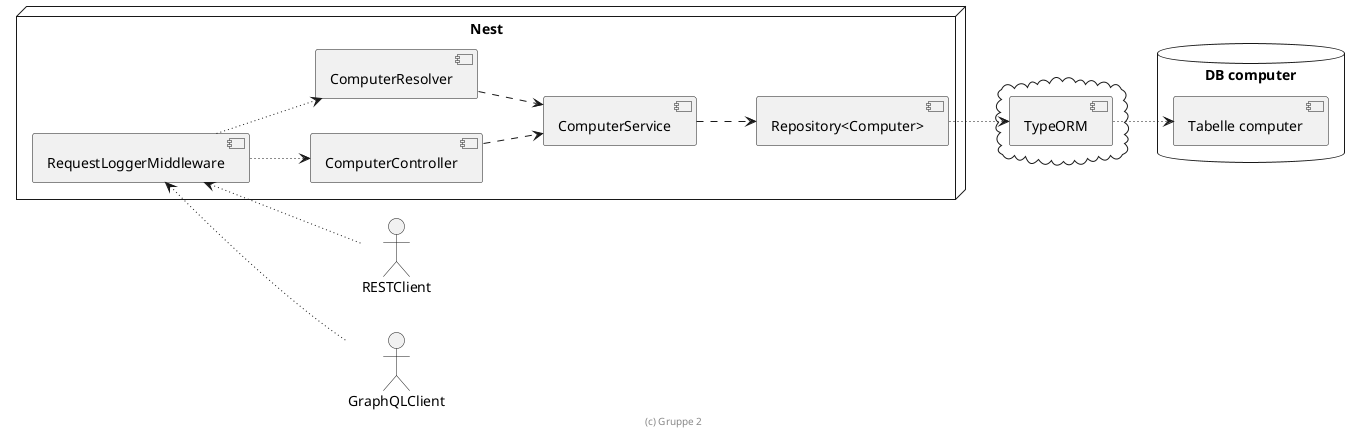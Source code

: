 ' Copyright (C) 2022 - present Gruppe 2, Hochschule Karlsruhe
'
' This program is free software: you can redistribute it and/or modify
' it under the terms of the GNU General Public License as published by
' the Free Software Foundation, either version 3 of the License, or
' (at your option) any later version.
'
' This program is distributed in the hope that it will be useful,
' but WITHOUT ANY WARRANTY; without even the implied warranty of
' MERCHANTABILITY or FITNESS FOR A PARTICULAR PURPOSE.  See the
' GNU General Public License for more details.
'
' You should have received a copy of the GNU General Public License
' along with this program.  If not, see <https://www.gnu.org/licenses/>.

' Preview durch <Alt>d

@startuml Komponenten

left to right direction

actor RESTClient
actor GraphQLClient

node "Nest" {
  [RequestLoggerMiddleware]

  [ComputerController]
  [ComputerResolver]

  [ComputerService]

  [Repository<Computer>]
}


cloud {
    [TypeORM]
}

database "DB computer" {
    [Tabelle computer]
}

RESTClient ~up~> [RequestLoggerMiddleware]
GraphQLClient ~up~> [RequestLoggerMiddleware]

[RequestLoggerMiddleware] ~~> [ComputerController]
[RequestLoggerMiddleware] ~~> [ComputerResolver]

[ComputerController] ..> [ComputerService]
[ComputerResolver] ..> [ComputerService]
[ComputerService] ..> [Repository<Computer>]

[Repository<Computer>] ~~> [TypeORM]
[TypeORM] ~~> [Tabelle computer]

footer (c) Gruppe 2

@enduml
